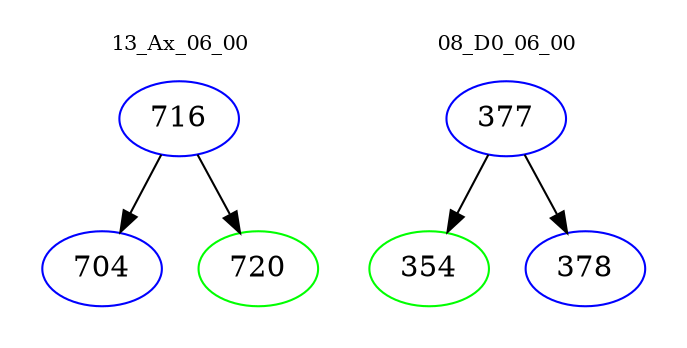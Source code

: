 digraph{
subgraph cluster_0 {
color = white
label = "13_Ax_06_00";
fontsize=10;
T0_716 [label="716", color="blue"]
T0_716 -> T0_704 [color="black"]
T0_704 [label="704", color="blue"]
T0_716 -> T0_720 [color="black"]
T0_720 [label="720", color="green"]
}
subgraph cluster_1 {
color = white
label = "08_D0_06_00";
fontsize=10;
T1_377 [label="377", color="blue"]
T1_377 -> T1_354 [color="black"]
T1_354 [label="354", color="green"]
T1_377 -> T1_378 [color="black"]
T1_378 [label="378", color="blue"]
}
}

